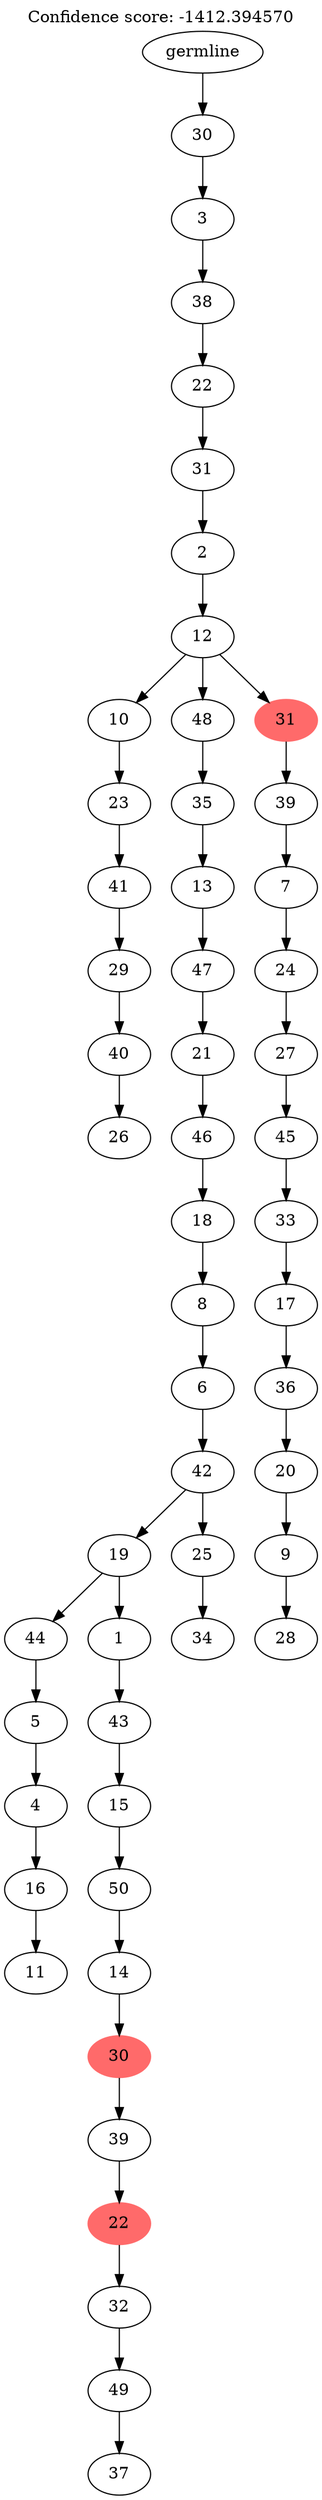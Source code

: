 digraph g {
	"53" -> "54";
	"54" [label="26"];
	"52" -> "53";
	"53" [label="40"];
	"51" -> "52";
	"52" [label="29"];
	"50" -> "51";
	"51" [label="41"];
	"49" -> "50";
	"50" [label="23"];
	"47" -> "48";
	"48" [label="11"];
	"46" -> "47";
	"47" [label="16"];
	"45" -> "46";
	"46" [label="4"];
	"44" -> "45";
	"45" [label="5"];
	"42" -> "43";
	"43" [label="37"];
	"41" -> "42";
	"42" [label="49"];
	"40" -> "41";
	"41" [label="32"];
	"39" -> "40";
	"40" [color=indianred1, style=filled, label="22"];
	"38" -> "39";
	"39" [label="39"];
	"37" -> "38";
	"38" [color=indianred1, style=filled, label="30"];
	"36" -> "37";
	"37" [label="14"];
	"35" -> "36";
	"36" [label="50"];
	"34" -> "35";
	"35" [label="15"];
	"33" -> "34";
	"34" [label="43"];
	"32" -> "33";
	"33" [label="1"];
	"32" -> "44";
	"44" [label="44"];
	"30" -> "31";
	"31" [label="34"];
	"29" -> "30";
	"30" [label="25"];
	"29" -> "32";
	"32" [label="19"];
	"28" -> "29";
	"29" [label="42"];
	"27" -> "28";
	"28" [label="6"];
	"26" -> "27";
	"27" [label="8"];
	"25" -> "26";
	"26" [label="18"];
	"24" -> "25";
	"25" [label="46"];
	"23" -> "24";
	"24" [label="21"];
	"22" -> "23";
	"23" [label="47"];
	"21" -> "22";
	"22" [label="13"];
	"20" -> "21";
	"21" [label="35"];
	"18" -> "19";
	"19" [label="28"];
	"17" -> "18";
	"18" [label="9"];
	"16" -> "17";
	"17" [label="20"];
	"15" -> "16";
	"16" [label="36"];
	"14" -> "15";
	"15" [label="17"];
	"13" -> "14";
	"14" [label="33"];
	"12" -> "13";
	"13" [label="45"];
	"11" -> "12";
	"12" [label="27"];
	"10" -> "11";
	"11" [label="24"];
	"9" -> "10";
	"10" [label="7"];
	"8" -> "9";
	"9" [label="39"];
	"7" -> "8";
	"8" [color=indianred1, style=filled, label="31"];
	"7" -> "20";
	"20" [label="48"];
	"7" -> "49";
	"49" [label="10"];
	"6" -> "7";
	"7" [label="12"];
	"5" -> "6";
	"6" [label="2"];
	"4" -> "5";
	"5" [label="31"];
	"3" -> "4";
	"4" [label="22"];
	"2" -> "3";
	"3" [label="38"];
	"1" -> "2";
	"2" [label="3"];
	"0" -> "1";
	"1" [label="30"];
	"0" [label="germline"];
	labelloc="t";
	label="Confidence score: -1412.394570";
}
